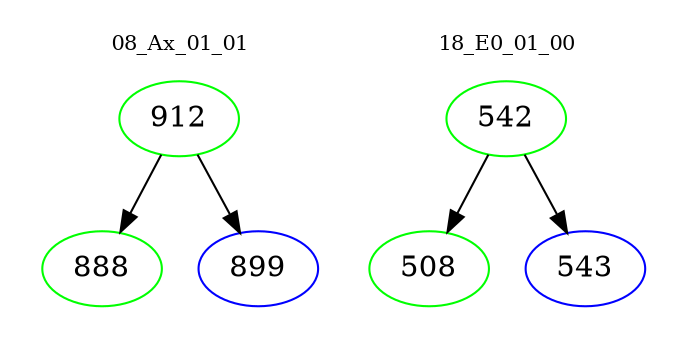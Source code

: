 digraph{
subgraph cluster_0 {
color = white
label = "08_Ax_01_01";
fontsize=10;
T0_912 [label="912", color="green"]
T0_912 -> T0_888 [color="black"]
T0_888 [label="888", color="green"]
T0_912 -> T0_899 [color="black"]
T0_899 [label="899", color="blue"]
}
subgraph cluster_1 {
color = white
label = "18_E0_01_00";
fontsize=10;
T1_542 [label="542", color="green"]
T1_542 -> T1_508 [color="black"]
T1_508 [label="508", color="green"]
T1_542 -> T1_543 [color="black"]
T1_543 [label="543", color="blue"]
}
}
